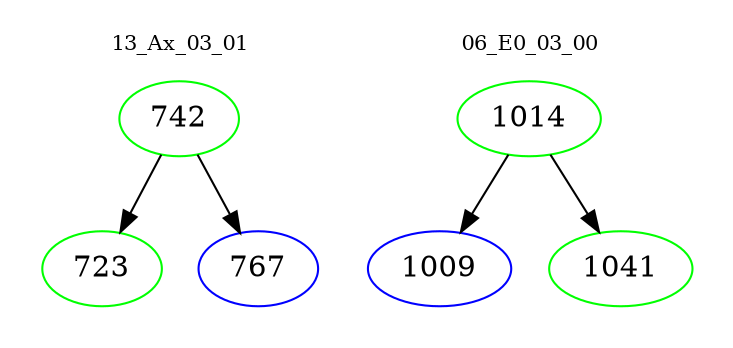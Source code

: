 digraph{
subgraph cluster_0 {
color = white
label = "13_Ax_03_01";
fontsize=10;
T0_742 [label="742", color="green"]
T0_742 -> T0_723 [color="black"]
T0_723 [label="723", color="green"]
T0_742 -> T0_767 [color="black"]
T0_767 [label="767", color="blue"]
}
subgraph cluster_1 {
color = white
label = "06_E0_03_00";
fontsize=10;
T1_1014 [label="1014", color="green"]
T1_1014 -> T1_1009 [color="black"]
T1_1009 [label="1009", color="blue"]
T1_1014 -> T1_1041 [color="black"]
T1_1041 [label="1041", color="green"]
}
}
